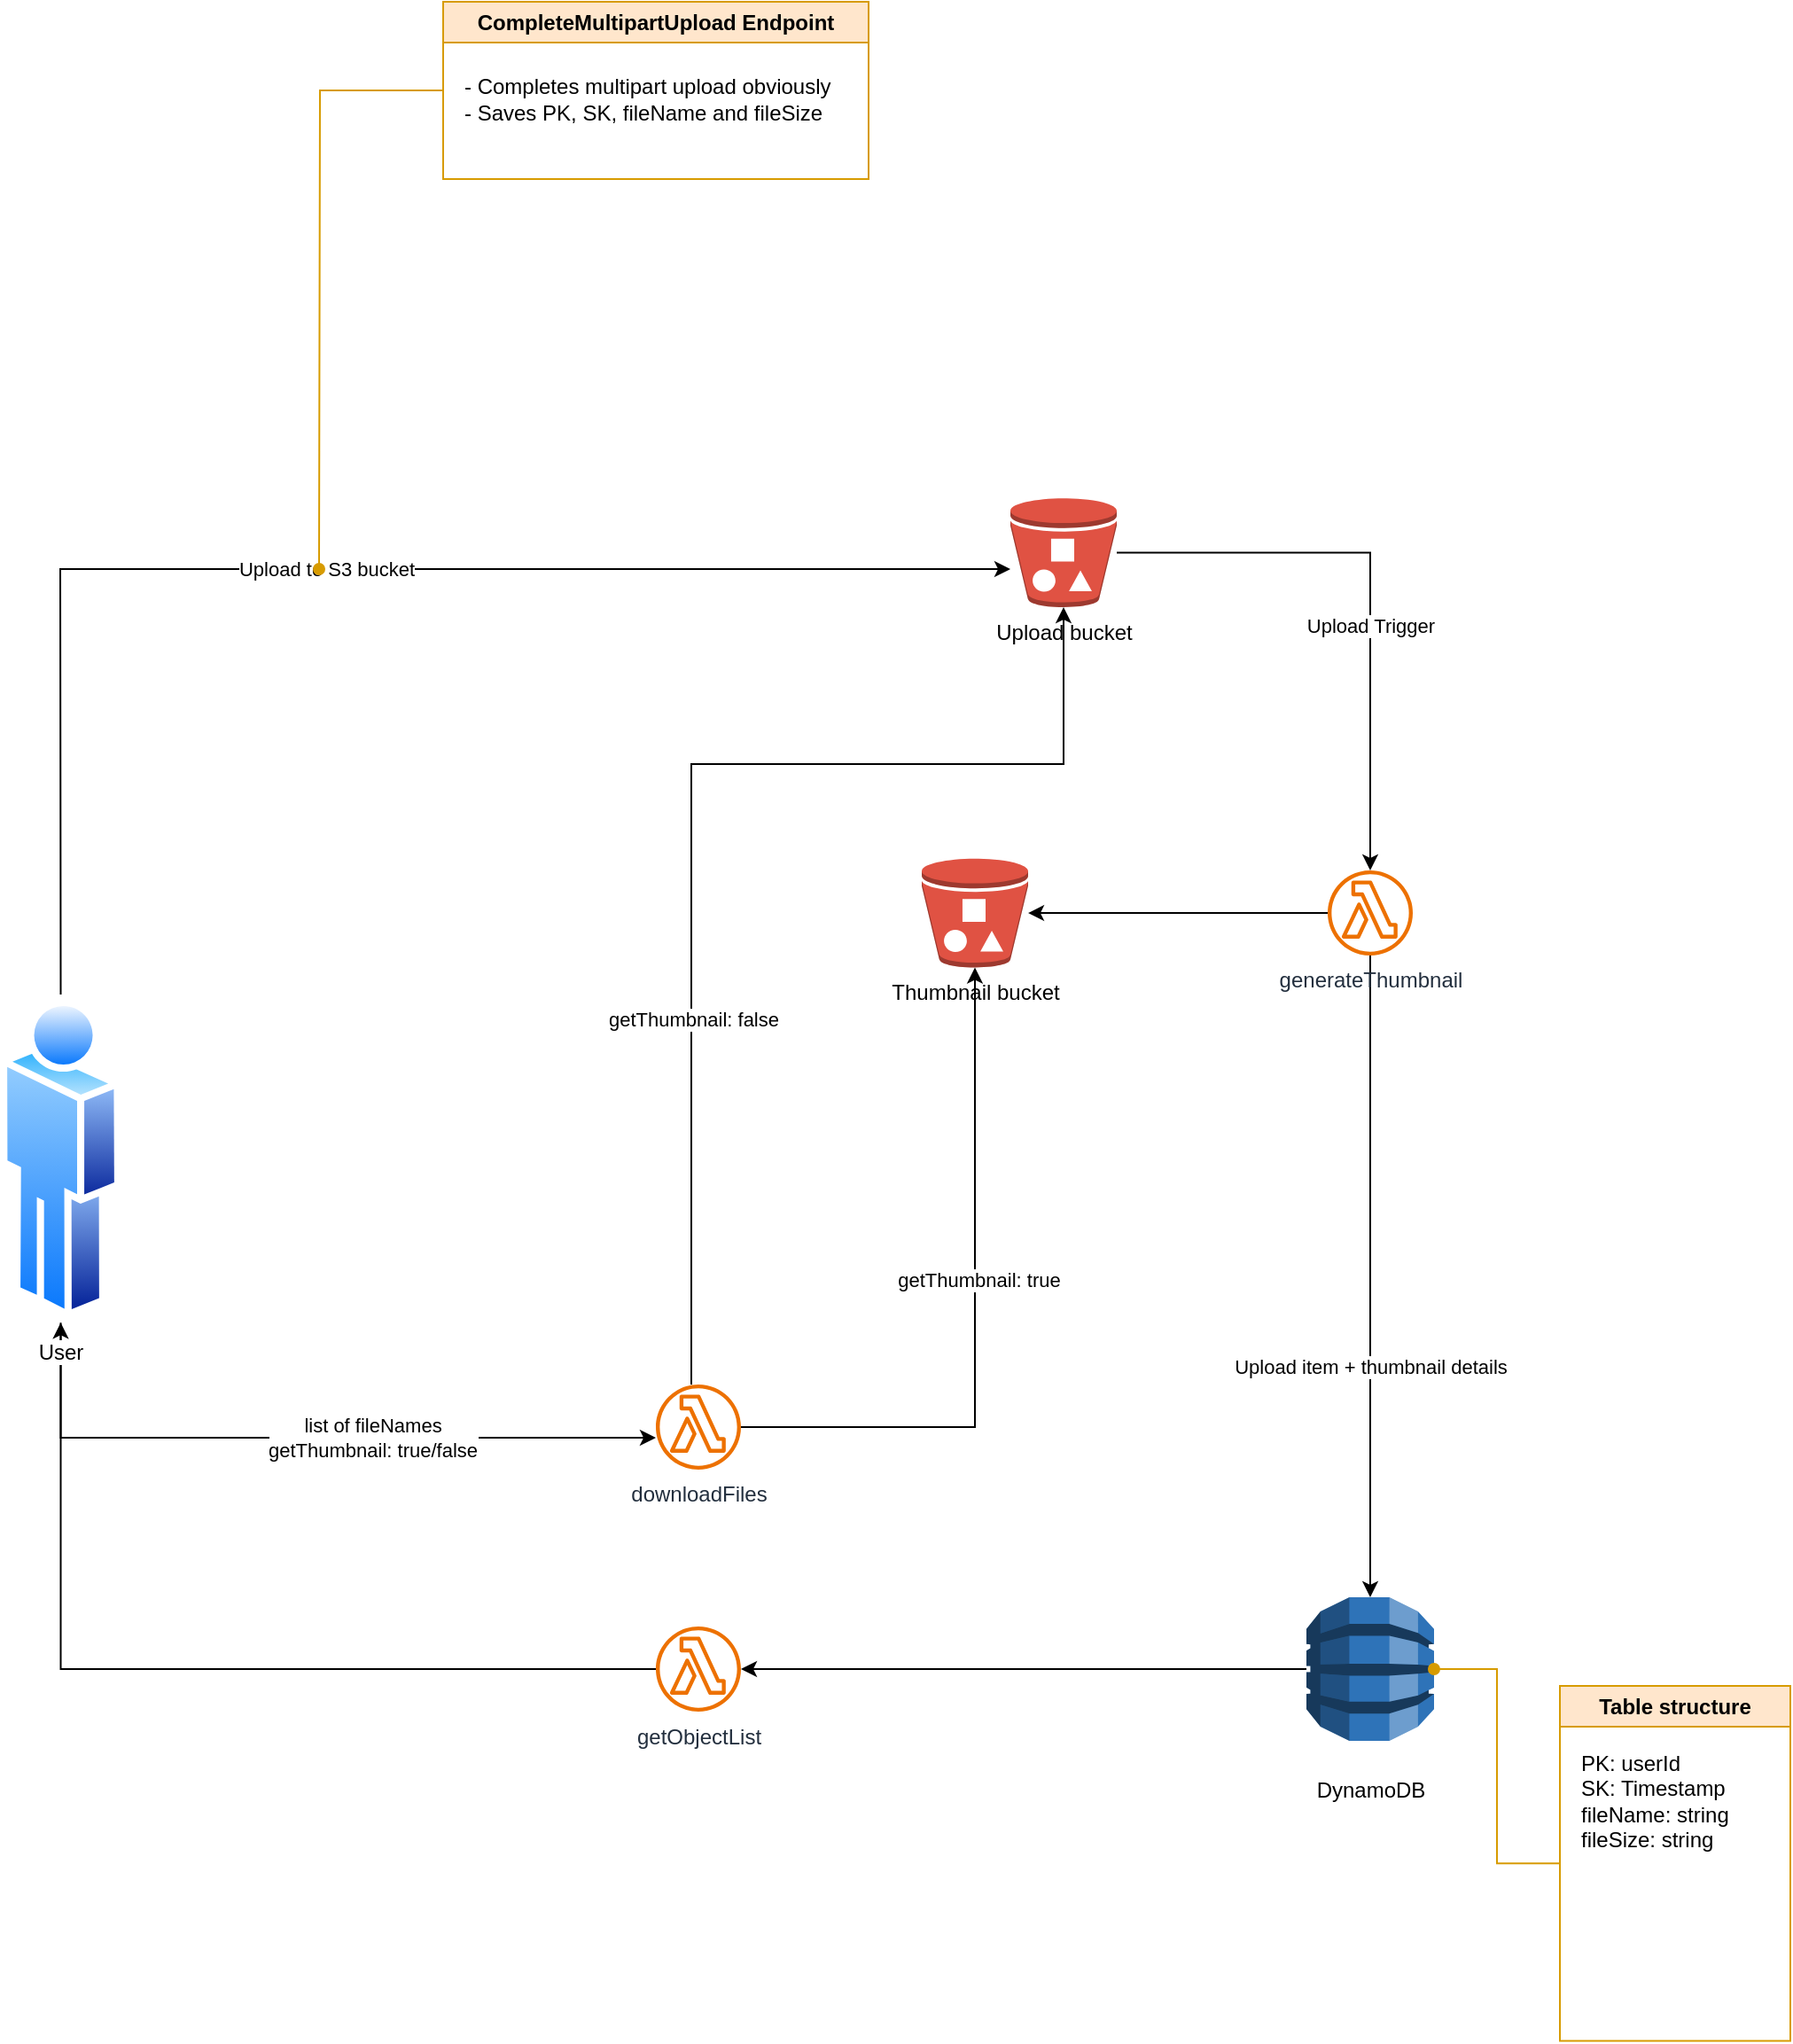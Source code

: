 <mxfile version="24.8.0">
  <diagram name="Page-1" id="5c-N3aM7RLb5X0E32vks">
    <mxGraphModel dx="1314" dy="2040" grid="1" gridSize="10" guides="1" tooltips="1" connect="1" arrows="1" fold="1" page="1" pageScale="1" pageWidth="827" pageHeight="1169" math="0" shadow="0">
      <root>
        <mxCell id="0" />
        <mxCell id="1" parent="0" />
        <mxCell id="tYbbxvIeICveUMQb8AR5-11" style="edgeStyle=orthogonalEdgeStyle;rounded=0;orthogonalLoop=1;jettySize=auto;html=1;" parent="1" source="tYbbxvIeICveUMQb8AR5-8" target="tYbbxvIeICveUMQb8AR5-12" edge="1">
          <mxGeometry relative="1" as="geometry">
            <mxPoint x="790" y="390" as="targetPoint" />
          </mxGeometry>
        </mxCell>
        <mxCell id="tYbbxvIeICveUMQb8AR5-15" value="Upload Trigger" style="edgeLabel;html=1;align=center;verticalAlign=middle;resizable=0;points=[];" parent="tYbbxvIeICveUMQb8AR5-11" vertex="1" connectable="0">
          <mxGeometry x="0.14" relative="1" as="geometry">
            <mxPoint as="offset" />
          </mxGeometry>
        </mxCell>
        <mxCell id="tYbbxvIeICveUMQb8AR5-8" value="Upload bucket" style="outlineConnect=0;dashed=0;verticalLabelPosition=bottom;verticalAlign=top;align=center;html=1;shape=mxgraph.aws3.bucket_with_objects;fillColor=#E05243;gradientColor=none;" parent="1" vertex="1">
          <mxGeometry x="600" y="200" width="60" height="61.5" as="geometry" />
        </mxCell>
        <mxCell id="tYbbxvIeICveUMQb8AR5-9" value="" style="endArrow=classic;html=1;rounded=0;exitX=0.5;exitY=0;exitDx=0;exitDy=0;" parent="1" source="tYbbxvIeICveUMQb8AR5-29" edge="1">
          <mxGeometry width="50" height="50" relative="1" as="geometry">
            <mxPoint x="160" y="240" as="sourcePoint" />
            <mxPoint x="600" y="240" as="targetPoint" />
            <Array as="points">
              <mxPoint x="64" y="240" />
            </Array>
          </mxGeometry>
        </mxCell>
        <mxCell id="tYbbxvIeICveUMQb8AR5-10" value="Upload to S3 bucket" style="edgeLabel;html=1;align=center;verticalAlign=middle;resizable=0;points=[];" parent="tYbbxvIeICveUMQb8AR5-9" vertex="1" connectable="0">
          <mxGeometry x="0.005" relative="1" as="geometry">
            <mxPoint as="offset" />
          </mxGeometry>
        </mxCell>
        <mxCell id="tYbbxvIeICveUMQb8AR5-32" style="edgeStyle=orthogonalEdgeStyle;rounded=0;orthogonalLoop=1;jettySize=auto;html=1;" parent="1" source="tYbbxvIeICveUMQb8AR5-12" target="tYbbxvIeICveUMQb8AR5-23" edge="1">
          <mxGeometry relative="1" as="geometry" />
        </mxCell>
        <mxCell id="YWi5xt1-C6gMOy3t3PZI-7" value="Upload item + thumbnail details" style="edgeLabel;html=1;align=center;verticalAlign=middle;resizable=0;points=[];" parent="tYbbxvIeICveUMQb8AR5-32" vertex="1" connectable="0">
          <mxGeometry x="-0.155" relative="1" as="geometry">
            <mxPoint y="79" as="offset" />
          </mxGeometry>
        </mxCell>
        <mxCell id="YWi5xt1-C6gMOy3t3PZI-1" style="edgeStyle=orthogonalEdgeStyle;rounded=0;orthogonalLoop=1;jettySize=auto;html=1;" parent="1" source="tYbbxvIeICveUMQb8AR5-12" target="YWi5xt1-C6gMOy3t3PZI-6" edge="1">
          <mxGeometry relative="1" as="geometry">
            <mxPoint x="1040" y="434" as="targetPoint" />
          </mxGeometry>
        </mxCell>
        <mxCell id="tYbbxvIeICveUMQb8AR5-12" value="generateThumbnail" style="sketch=0;outlineConnect=0;fontColor=#232F3E;gradientColor=none;fillColor=#ED7100;strokeColor=none;dashed=0;verticalLabelPosition=bottom;verticalAlign=top;align=center;html=1;fontSize=12;fontStyle=0;aspect=fixed;pointerEvents=1;shape=mxgraph.aws4.lambda_function;" parent="1" vertex="1">
          <mxGeometry x="779" y="410" width="48" height="48" as="geometry" />
        </mxCell>
        <mxCell id="tYbbxvIeICveUMQb8AR5-28" style="edgeStyle=orthogonalEdgeStyle;rounded=0;orthogonalLoop=1;jettySize=auto;html=1;" parent="1" source="tYbbxvIeICveUMQb8AR5-23" target="tYbbxvIeICveUMQb8AR5-27" edge="1">
          <mxGeometry relative="1" as="geometry" />
        </mxCell>
        <mxCell id="tYbbxvIeICveUMQb8AR5-23" value="&lt;div&gt;&lt;br&gt;&lt;/div&gt;&lt;div&gt;DynamoDB&lt;/div&gt;&lt;div&gt;&lt;br&gt;&lt;/div&gt;" style="outlineConnect=0;dashed=0;verticalLabelPosition=bottom;verticalAlign=top;align=center;html=1;shape=mxgraph.aws3.dynamo_db;fillColor=#2E73B8;gradientColor=none;" parent="1" vertex="1">
          <mxGeometry x="767" y="820" width="72" height="81" as="geometry" />
        </mxCell>
        <mxCell id="tYbbxvIeICveUMQb8AR5-31" style="edgeStyle=orthogonalEdgeStyle;rounded=0;orthogonalLoop=1;jettySize=auto;html=1;" parent="1" source="tYbbxvIeICveUMQb8AR5-27" target="tYbbxvIeICveUMQb8AR5-29" edge="1">
          <mxGeometry relative="1" as="geometry" />
        </mxCell>
        <mxCell id="tYbbxvIeICveUMQb8AR5-27" value="getObjectList&lt;div&gt;&lt;br&gt;&lt;/div&gt;" style="sketch=0;outlineConnect=0;fontColor=#232F3E;gradientColor=none;fillColor=#ED7100;strokeColor=none;dashed=0;verticalLabelPosition=bottom;verticalAlign=top;align=center;html=1;fontSize=12;fontStyle=0;aspect=fixed;pointerEvents=1;shape=mxgraph.aws4.lambda_function;" parent="1" vertex="1">
          <mxGeometry x="400" y="836.5" width="48" height="48" as="geometry" />
        </mxCell>
        <mxCell id="AmnEW71E2zM5J6LSEBQ--5" style="edgeStyle=orthogonalEdgeStyle;rounded=0;orthogonalLoop=1;jettySize=auto;html=1;" parent="1" source="tYbbxvIeICveUMQb8AR5-29" target="AmnEW71E2zM5J6LSEBQ--2" edge="1">
          <mxGeometry relative="1" as="geometry">
            <Array as="points">
              <mxPoint x="64" y="730" />
            </Array>
          </mxGeometry>
        </mxCell>
        <mxCell id="AmnEW71E2zM5J6LSEBQ--6" value="list of fileNames&lt;br&gt;getThumbnail: true/false" style="edgeLabel;html=1;align=center;verticalAlign=middle;resizable=0;points=[];" parent="AmnEW71E2zM5J6LSEBQ--5" vertex="1" connectable="0">
          <mxGeometry x="-0.004" y="-2" relative="1" as="geometry">
            <mxPoint x="41" y="-2" as="offset" />
          </mxGeometry>
        </mxCell>
        <mxCell id="tYbbxvIeICveUMQb8AR5-29" value="User" style="image;aspect=fixed;perimeter=ellipsePerimeter;html=1;align=center;shadow=0;dashed=0;spacingTop=3;image=img/lib/active_directory/user.svg;" parent="1" vertex="1">
          <mxGeometry x="30" y="480" width="68.5" height="185.14" as="geometry" />
        </mxCell>
        <mxCell id="YWi5xt1-C6gMOy3t3PZI-6" value="Thumbnail bucket" style="outlineConnect=0;dashed=0;verticalLabelPosition=bottom;verticalAlign=top;align=center;html=1;shape=mxgraph.aws3.bucket_with_objects;fillColor=#E05243;gradientColor=none;" parent="1" vertex="1">
          <mxGeometry x="550" y="403.25" width="60" height="61.5" as="geometry" />
        </mxCell>
        <mxCell id="AmnEW71E2zM5J6LSEBQ--7" style="edgeStyle=orthogonalEdgeStyle;rounded=0;orthogonalLoop=1;jettySize=auto;html=1;entryX=0.5;entryY=1;entryDx=0;entryDy=0;entryPerimeter=0;" parent="1" source="AmnEW71E2zM5J6LSEBQ--2" target="YWi5xt1-C6gMOy3t3PZI-6" edge="1">
          <mxGeometry relative="1" as="geometry">
            <mxPoint x="580" y="500" as="targetPoint" />
          </mxGeometry>
        </mxCell>
        <mxCell id="AmnEW71E2zM5J6LSEBQ--10" value="getThumbnail: true" style="edgeLabel;html=1;align=center;verticalAlign=middle;resizable=0;points=[];" parent="AmnEW71E2zM5J6LSEBQ--7" vertex="1" connectable="0">
          <mxGeometry x="0.099" y="-2" relative="1" as="geometry">
            <mxPoint as="offset" />
          </mxGeometry>
        </mxCell>
        <mxCell id="AmnEW71E2zM5J6LSEBQ--8" style="edgeStyle=orthogonalEdgeStyle;rounded=0;orthogonalLoop=1;jettySize=auto;html=1;" parent="1" source="AmnEW71E2zM5J6LSEBQ--2" target="tYbbxvIeICveUMQb8AR5-8" edge="1">
          <mxGeometry relative="1" as="geometry">
            <Array as="points">
              <mxPoint x="420" y="350" />
              <mxPoint x="630" y="350" />
            </Array>
          </mxGeometry>
        </mxCell>
        <mxCell id="AmnEW71E2zM5J6LSEBQ--9" value="getThumbnail: false" style="edgeLabel;html=1;align=center;verticalAlign=middle;resizable=0;points=[];" parent="AmnEW71E2zM5J6LSEBQ--8" vertex="1" connectable="0">
          <mxGeometry x="-0.365" y="-1" relative="1" as="geometry">
            <mxPoint as="offset" />
          </mxGeometry>
        </mxCell>
        <mxCell id="AmnEW71E2zM5J6LSEBQ--2" value="downloadFiles" style="sketch=0;outlineConnect=0;fontColor=#232F3E;gradientColor=none;fillColor=#ED7100;strokeColor=none;dashed=0;verticalLabelPosition=bottom;verticalAlign=top;align=center;html=1;fontSize=12;fontStyle=0;aspect=fixed;pointerEvents=1;shape=mxgraph.aws4.lambda_function;" parent="1" vertex="1">
          <mxGeometry x="400" y="700" width="48" height="48" as="geometry" />
        </mxCell>
        <mxCell id="sQ9Gj2LAa3YzsV_l0nJq-28" value="" style="rounded=0;orthogonalLoop=1;jettySize=auto;html=1;edgeStyle=orthogonalEdgeStyle;endArrow=oval;endFill=1;fillColor=#ffe6cc;strokeColor=#d79b00;" edge="1" parent="1" source="sQ9Gj2LAa3YzsV_l0nJq-27" target="tYbbxvIeICveUMQb8AR5-23">
          <mxGeometry relative="1" as="geometry" />
        </mxCell>
        <mxCell id="sQ9Gj2LAa3YzsV_l0nJq-27" value="Table structure" style="swimlane;whiteSpace=wrap;html=1;fillColor=#ffe6cc;strokeColor=#d79b00;" vertex="1" parent="1">
          <mxGeometry x="910" y="870" width="130" height="200.25" as="geometry" />
        </mxCell>
        <mxCell id="sQ9Gj2LAa3YzsV_l0nJq-29" value="PK: userId&lt;div&gt;SK: Timestamp&lt;/div&gt;&lt;div&gt;fileName: string&lt;/div&gt;&lt;div&gt;fileSize: string&lt;/div&gt;" style="text;html=1;align=left;verticalAlign=middle;resizable=0;points=[];autosize=1;strokeColor=none;fillColor=none;" vertex="1" parent="sQ9Gj2LAa3YzsV_l0nJq-27">
          <mxGeometry x="10" y="30" width="110" height="70" as="geometry" />
        </mxCell>
        <mxCell id="sQ9Gj2LAa3YzsV_l0nJq-31" style="edgeStyle=orthogonalEdgeStyle;rounded=0;orthogonalLoop=1;jettySize=auto;html=1;endArrow=oval;endFill=1;fillColor=#ffe6cc;strokeColor=#d79b00;" edge="1" parent="1" source="sQ9Gj2LAa3YzsV_l0nJq-30">
          <mxGeometry relative="1" as="geometry">
            <mxPoint x="210" y="240" as="targetPoint" />
          </mxGeometry>
        </mxCell>
        <mxCell id="sQ9Gj2LAa3YzsV_l0nJq-30" value="CompleteMultipartUpload Endpoint" style="swimlane;whiteSpace=wrap;html=1;fillColor=#ffe6cc;strokeColor=#d79b00;" vertex="1" parent="1">
          <mxGeometry x="280" y="-80" width="240" height="100" as="geometry" />
        </mxCell>
        <mxCell id="sQ9Gj2LAa3YzsV_l0nJq-32" value="- Completes multipart upload obviously&lt;div&gt;- Saves PK, SK, fileName and fileSize&lt;/div&gt;" style="text;html=1;align=left;verticalAlign=middle;resizable=0;points=[];autosize=1;strokeColor=none;fillColor=none;" vertex="1" parent="sQ9Gj2LAa3YzsV_l0nJq-30">
          <mxGeometry x="10" y="35" width="230" height="40" as="geometry" />
        </mxCell>
      </root>
    </mxGraphModel>
  </diagram>
</mxfile>
